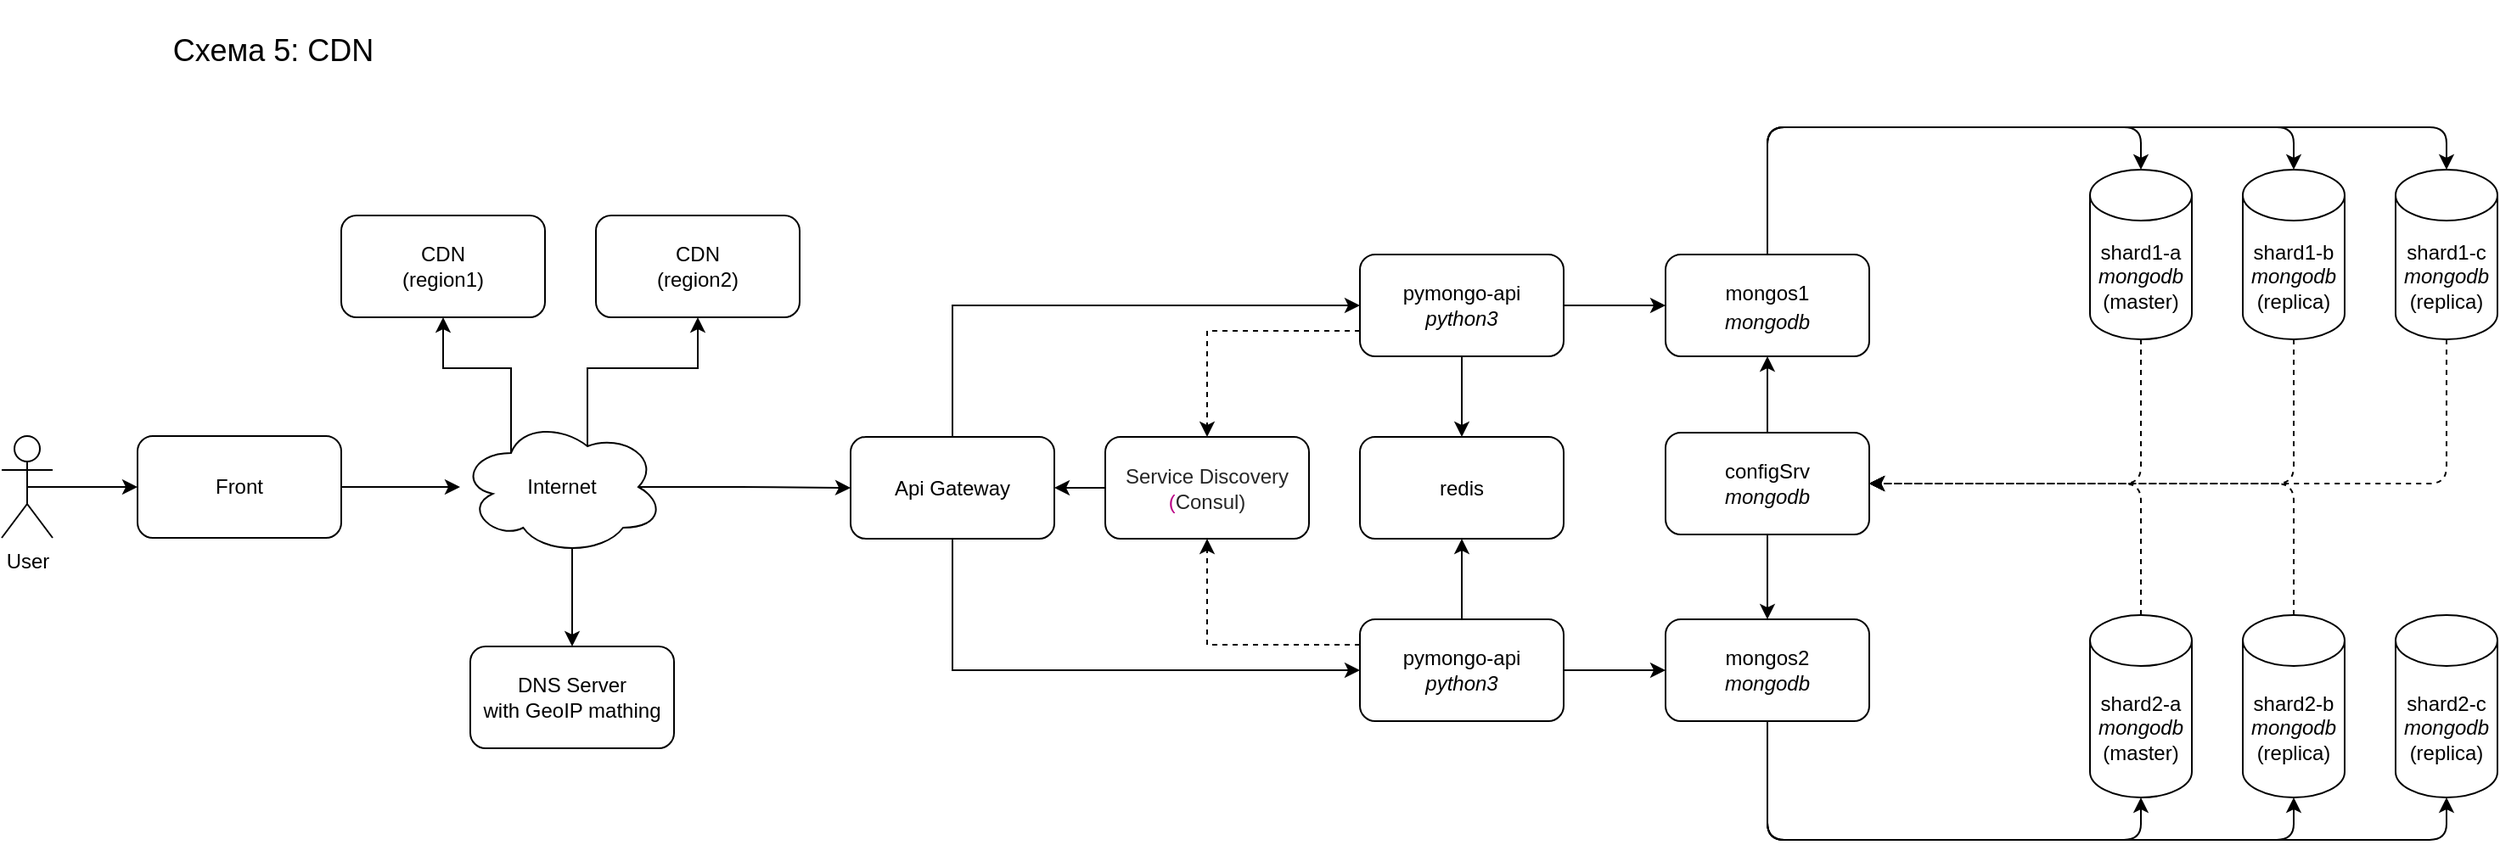<mxfile pages="2">
    <diagram id="isS5LTfEV-B5i4dPdamE" name="map5">
        <mxGraphModel dx="2357" dy="1766" grid="1" gridSize="10" guides="1" tooltips="1" connect="1" arrows="1" fold="1" page="1" pageScale="1" pageWidth="1654" pageHeight="1169" math="0" shadow="0">
            <root>
                <mxCell id="0"/>
                <mxCell id="1" parent="0"/>
                <mxCell id="21" style="edgeStyle=orthogonalEdgeStyle;html=1;entryX=1;entryY=0.5;entryDx=0;entryDy=0;dashed=1;exitX=0.5;exitY=0;exitDx=0;exitDy=0;exitPerimeter=0;" parent="1" source="26" target="30" edge="1">
                    <mxGeometry relative="1" as="geometry">
                        <mxPoint x="550" y="-877.5" as="sourcePoint"/>
                        <Array as="points">
                            <mxPoint x="500" y="-810"/>
                        </Array>
                    </mxGeometry>
                </mxCell>
                <mxCell id="22" style="edgeStyle=orthogonalEdgeStyle;html=1;entryX=1;entryY=0.5;entryDx=0;entryDy=0;dashed=1;exitX=0.5;exitY=1;exitDx=0;exitDy=0;exitPerimeter=0;" parent="1" source="25" target="30" edge="1">
                    <mxGeometry relative="1" as="geometry">
                        <mxPoint x="620" y="-1161.5" as="sourcePoint"/>
                        <Array as="points">
                            <mxPoint x="500" y="-810"/>
                        </Array>
                    </mxGeometry>
                </mxCell>
                <mxCell id="23" style="edgeStyle=orthogonalEdgeStyle;rounded=0;orthogonalLoop=1;jettySize=auto;html=1;exitX=1;exitY=0.5;exitDx=0;exitDy=0;entryX=0;entryY=0.5;entryDx=0;entryDy=0;" parent="1" source="24" edge="1">
                    <mxGeometry relative="1" as="geometry">
                        <mxPoint x="220" y="-915" as="targetPoint"/>
                    </mxGeometry>
                </mxCell>
                <mxCell id="47" style="edgeStyle=none;html=1;" parent="1" source="24" target="46" edge="1">
                    <mxGeometry relative="1" as="geometry"/>
                </mxCell>
                <mxCell id="55" style="edgeStyle=orthogonalEdgeStyle;rounded=0;html=1;exitX=0;exitY=0.75;exitDx=0;exitDy=0;entryX=0.5;entryY=0;entryDx=0;entryDy=0;dashed=1;" parent="1" source="24" target="49" edge="1">
                    <mxGeometry relative="1" as="geometry"/>
                </mxCell>
                <mxCell id="24" value="pymongo-api&lt;br&gt;&lt;i&gt;python3&lt;/i&gt;" style="rounded=1;whiteSpace=wrap;html=1;" parent="1" vertex="1">
                    <mxGeometry x="40" y="-945" width="120" height="60" as="geometry"/>
                </mxCell>
                <mxCell id="25" value="shard1-a&lt;br&gt;&lt;i&gt;mongodb&lt;/i&gt;&lt;br&gt;(master)" style="shape=cylinder3;whiteSpace=wrap;html=1;boundedLbl=1;backgroundOutline=1;size=15;" parent="1" vertex="1">
                    <mxGeometry x="470" y="-995" width="60" height="100" as="geometry"/>
                </mxCell>
                <mxCell id="26" value="shard2-a&lt;br&gt;&lt;i style=&quot;border-color: var(--border-color);&quot;&gt;mongodb&lt;br&gt;&lt;span style=&quot;font-style: normal;&quot;&gt;(master)&lt;/span&gt;&lt;br&gt;&lt;/i&gt;" style="shape=cylinder3;whiteSpace=wrap;html=1;boundedLbl=1;backgroundOutline=1;size=15;" parent="1" vertex="1">
                    <mxGeometry x="470" y="-732.5" width="60" height="107.5" as="geometry"/>
                </mxCell>
                <mxCell id="29" style="edgeStyle=orthogonalEdgeStyle;rounded=0;orthogonalLoop=1;jettySize=auto;html=1;" parent="1" source="30" target="31" edge="1">
                    <mxGeometry relative="1" as="geometry">
                        <mxPoint x="280" y="-945" as="targetPoint"/>
                        <Array as="points">
                            <mxPoint x="280" y="-860"/>
                            <mxPoint x="280" y="-860"/>
                        </Array>
                    </mxGeometry>
                </mxCell>
                <mxCell id="60" style="edgeStyle=orthogonalEdgeStyle;rounded=0;html=1;exitX=0.5;exitY=1;exitDx=0;exitDy=0;entryX=0.5;entryY=0;entryDx=0;entryDy=0;" parent="1" source="30" target="57" edge="1">
                    <mxGeometry relative="1" as="geometry"/>
                </mxCell>
                <mxCell id="30" value="configSrv&lt;br&gt;&lt;i style=&quot;border-color: var(--border-color);&quot;&gt;mongodb&lt;/i&gt;" style="rounded=1;whiteSpace=wrap;html=1;" parent="1" vertex="1">
                    <mxGeometry x="220" y="-840" width="120" height="60" as="geometry"/>
                </mxCell>
                <mxCell id="65" style="edgeStyle=orthogonalEdgeStyle;rounded=1;html=1;exitX=0.5;exitY=0;exitDx=0;exitDy=0;entryX=0.5;entryY=0;entryDx=0;entryDy=0;entryPerimeter=0;" parent="1" source="31" target="25" edge="1">
                    <mxGeometry relative="1" as="geometry">
                        <Array as="points">
                            <mxPoint x="280" y="-1020"/>
                            <mxPoint x="500" y="-1020"/>
                        </Array>
                    </mxGeometry>
                </mxCell>
                <mxCell id="66" style="edgeStyle=orthogonalEdgeStyle;rounded=1;html=1;exitX=0.5;exitY=0;exitDx=0;exitDy=0;entryX=0.5;entryY=0;entryDx=0;entryDy=0;entryPerimeter=0;" parent="1" source="31" target="32" edge="1">
                    <mxGeometry relative="1" as="geometry">
                        <Array as="points">
                            <mxPoint x="280" y="-1020"/>
                            <mxPoint x="590" y="-1020"/>
                        </Array>
                    </mxGeometry>
                </mxCell>
                <mxCell id="67" style="edgeStyle=orthogonalEdgeStyle;rounded=1;html=1;exitX=0.5;exitY=0;exitDx=0;exitDy=0;entryX=0.5;entryY=0;entryDx=0;entryDy=0;entryPerimeter=0;" parent="1" source="31" target="33" edge="1">
                    <mxGeometry relative="1" as="geometry">
                        <Array as="points">
                            <mxPoint x="280" y="-1020"/>
                            <mxPoint x="680" y="-1020"/>
                        </Array>
                    </mxGeometry>
                </mxCell>
                <mxCell id="31" value="&lt;div style=&quot;background-color: rgb(255, 255, 255); line-height: 20px;&quot;&gt;&lt;font style=&quot;font-size: 12px;&quot;&gt;mongos1&lt;/font&gt;&lt;/div&gt;&lt;i style=&quot;border-color: var(--border-color);&quot;&gt;&lt;font style=&quot;font-size: 12px;&quot;&gt;mongodb&lt;/font&gt;&lt;/i&gt;" style="rounded=1;whiteSpace=wrap;html=1;" parent="1" vertex="1">
                    <mxGeometry x="220" y="-945" width="120" height="60" as="geometry"/>
                </mxCell>
                <mxCell id="61" style="edgeStyle=orthogonalEdgeStyle;rounded=1;html=1;exitX=0.5;exitY=1;exitDx=0;exitDy=0;exitPerimeter=0;entryX=1;entryY=0.5;entryDx=0;entryDy=0;dashed=1;" parent="1" source="32" target="30" edge="1">
                    <mxGeometry relative="1" as="geometry"/>
                </mxCell>
                <mxCell id="32" value="shard1-b&lt;br&gt;&lt;i&gt;mongodb&lt;/i&gt;&lt;br&gt;(replica)" style="shape=cylinder3;whiteSpace=wrap;html=1;boundedLbl=1;backgroundOutline=1;size=15;" parent="1" vertex="1">
                    <mxGeometry x="560" y="-995" width="60" height="100" as="geometry"/>
                </mxCell>
                <mxCell id="62" style="edgeStyle=orthogonalEdgeStyle;rounded=1;html=1;exitX=0.5;exitY=1;exitDx=0;exitDy=0;exitPerimeter=0;entryX=1;entryY=0.5;entryDx=0;entryDy=0;dashed=1;" parent="1" source="33" target="30" edge="1">
                    <mxGeometry relative="1" as="geometry"/>
                </mxCell>
                <mxCell id="33" value="shard1-c&lt;br&gt;&lt;i&gt;mongodb&lt;br&gt;&lt;/i&gt;(replica)&lt;i&gt;&lt;br&gt;&lt;/i&gt;" style="shape=cylinder3;whiteSpace=wrap;html=1;boundedLbl=1;backgroundOutline=1;size=15;" parent="1" vertex="1">
                    <mxGeometry x="650" y="-995" width="60" height="100" as="geometry"/>
                </mxCell>
                <mxCell id="63" style="edgeStyle=orthogonalEdgeStyle;rounded=1;html=1;exitX=0.5;exitY=0;exitDx=0;exitDy=0;exitPerimeter=0;entryX=1;entryY=0.5;entryDx=0;entryDy=0;dashed=1;" parent="1" source="36" target="30" edge="1">
                    <mxGeometry relative="1" as="geometry"/>
                </mxCell>
                <mxCell id="36" value="shard2-b&lt;br&gt;&lt;i style=&quot;border-color: var(--border-color);&quot;&gt;mongodb&lt;br&gt;&lt;span style=&quot;font-style: normal;&quot;&gt;(replica)&lt;/span&gt;&lt;br&gt;&lt;/i&gt;" style="shape=cylinder3;whiteSpace=wrap;html=1;boundedLbl=1;backgroundOutline=1;size=15;" parent="1" vertex="1">
                    <mxGeometry x="560" y="-732.5" width="60" height="107.5" as="geometry"/>
                </mxCell>
                <mxCell id="37" value="shard2-c&lt;br&gt;&lt;i style=&quot;border-color: var(--border-color);&quot;&gt;mongodb&lt;br&gt;&lt;span style=&quot;font-style: normal;&quot;&gt;(replica)&lt;/span&gt;&lt;br&gt;&lt;/i&gt;" style="shape=cylinder3;whiteSpace=wrap;html=1;boundedLbl=1;backgroundOutline=1;size=15;" parent="1" vertex="1">
                    <mxGeometry x="650" y="-732.5" width="60" height="107.5" as="geometry"/>
                </mxCell>
                <mxCell id="45" value="Схема 5: CDN" style="text;html=1;strokeColor=none;fillColor=none;align=center;verticalAlign=middle;whiteSpace=wrap;rounded=0;fontFamily=Helvetica;fontSize=18;" parent="1" vertex="1">
                    <mxGeometry x="-760" y="-1095" width="320" height="60" as="geometry"/>
                </mxCell>
                <mxCell id="46" value="redis" style="rounded=1;whiteSpace=wrap;html=1;" parent="1" vertex="1">
                    <mxGeometry x="40" y="-837.5" width="120" height="60" as="geometry"/>
                </mxCell>
                <mxCell id="52" style="edgeStyle=orthogonalEdgeStyle;html=1;exitX=0.5;exitY=1;exitDx=0;exitDy=0;rounded=0;entryX=0;entryY=0.5;entryDx=0;entryDy=0;" parent="1" source="48" target="50" edge="1">
                    <mxGeometry relative="1" as="geometry"/>
                </mxCell>
                <mxCell id="53" style="edgeStyle=orthogonalEdgeStyle;rounded=0;html=1;exitX=0.5;exitY=0;exitDx=0;exitDy=0;entryX=0;entryY=0.5;entryDx=0;entryDy=0;" parent="1" source="48" target="24" edge="1">
                    <mxGeometry relative="1" as="geometry"/>
                </mxCell>
                <mxCell id="48" value="Api Gateway" style="rounded=1;whiteSpace=wrap;html=1;" parent="1" vertex="1">
                    <mxGeometry x="-260" y="-837.5" width="120" height="60" as="geometry"/>
                </mxCell>
                <mxCell id="56" style="edgeStyle=orthogonalEdgeStyle;rounded=0;html=1;exitX=0;exitY=0.5;exitDx=0;exitDy=0;entryX=1;entryY=0.5;entryDx=0;entryDy=0;" parent="1" source="49" target="48" edge="1">
                    <mxGeometry relative="1" as="geometry"/>
                </mxCell>
                <mxCell id="49" value="&lt;span style=&quot;color: rgba(0, 0, 0, 0.85); font-family: &amp;quot;YS Text&amp;quot;, sans-serif; white-space-collapse: preserve; background-color: rgb(255, 255, 255);&quot;&gt;Service Discovery&lt;/span&gt;&lt;div&gt;&lt;font color=&quot;rgba(0, 0, 0, 0.85)&quot; face=&quot;YS Text, sans-serif&quot;&gt;&lt;span style=&quot;white-space-collapse: preserve; background-color: rgb(255, 255, 255);&quot;&gt;(&lt;/span&gt;&lt;/font&gt;&lt;span style=&quot;background-color: rgb(255, 255, 255); color: rgba(0, 0, 0, 0.85); font-family: &amp;quot;YS Text&amp;quot;, sans-serif; white-space-collapse: preserve;&quot;&gt;Consul&lt;/span&gt;&lt;span style=&quot;background-color: rgb(255, 255, 255); white-space-collapse: preserve; color: rgba(0, 0, 0, 0.85); font-family: &amp;quot;YS Text&amp;quot;, sans-serif;&quot;&gt;)&lt;/span&gt;&lt;/div&gt;" style="rounded=1;whiteSpace=wrap;html=1;align=center;fontSize=12;" parent="1" vertex="1">
                    <mxGeometry x="-110" y="-837.5" width="120" height="60" as="geometry"/>
                </mxCell>
                <mxCell id="51" style="edgeStyle=none;html=1;exitX=0.5;exitY=0;exitDx=0;exitDy=0;entryX=0.5;entryY=1;entryDx=0;entryDy=0;" parent="1" source="50" target="46" edge="1">
                    <mxGeometry relative="1" as="geometry"/>
                </mxCell>
                <mxCell id="54" style="edgeStyle=orthogonalEdgeStyle;rounded=0;html=1;exitX=0;exitY=0.25;exitDx=0;exitDy=0;entryX=0.5;entryY=1;entryDx=0;entryDy=0;dashed=1;" parent="1" source="50" target="49" edge="1">
                    <mxGeometry relative="1" as="geometry"/>
                </mxCell>
                <mxCell id="58" style="edgeStyle=orthogonalEdgeStyle;rounded=0;html=1;exitX=1;exitY=0.5;exitDx=0;exitDy=0;entryX=0;entryY=0.5;entryDx=0;entryDy=0;" parent="1" source="50" target="57" edge="1">
                    <mxGeometry relative="1" as="geometry"/>
                </mxCell>
                <mxCell id="50" value="pymongo-api&lt;br&gt;&lt;i&gt;python3&lt;/i&gt;" style="rounded=1;whiteSpace=wrap;html=1;" parent="1" vertex="1">
                    <mxGeometry x="40" y="-730" width="120" height="60" as="geometry"/>
                </mxCell>
                <mxCell id="68" style="edgeStyle=orthogonalEdgeStyle;rounded=1;html=1;exitX=0.5;exitY=1;exitDx=0;exitDy=0;entryX=0.5;entryY=1;entryDx=0;entryDy=0;entryPerimeter=0;" parent="1" source="57" target="26" edge="1">
                    <mxGeometry relative="1" as="geometry">
                        <Array as="points">
                            <mxPoint x="280" y="-600"/>
                            <mxPoint x="500" y="-600"/>
                        </Array>
                    </mxGeometry>
                </mxCell>
                <mxCell id="69" style="edgeStyle=orthogonalEdgeStyle;rounded=1;html=1;exitX=0.5;exitY=1;exitDx=0;exitDy=0;entryX=0.5;entryY=1;entryDx=0;entryDy=0;entryPerimeter=0;" parent="1" source="57" target="36" edge="1">
                    <mxGeometry relative="1" as="geometry">
                        <Array as="points">
                            <mxPoint x="280" y="-600"/>
                            <mxPoint x="590" y="-600"/>
                        </Array>
                    </mxGeometry>
                </mxCell>
                <mxCell id="70" style="edgeStyle=orthogonalEdgeStyle;rounded=1;html=1;exitX=0.5;exitY=1;exitDx=0;exitDy=0;entryX=0.5;entryY=1;entryDx=0;entryDy=0;entryPerimeter=0;" parent="1" source="57" target="37" edge="1">
                    <mxGeometry relative="1" as="geometry">
                        <Array as="points">
                            <mxPoint x="280" y="-600"/>
                            <mxPoint x="680" y="-600"/>
                        </Array>
                    </mxGeometry>
                </mxCell>
                <mxCell id="57" value="&lt;span style=&quot;border-color: var(--border-color);&quot;&gt;&lt;span style=&quot;background-color: rgb(255, 255, 255);&quot;&gt;mongos2&lt;br&gt;&lt;/span&gt;&lt;i&gt;mongodb&lt;/i&gt;&lt;/span&gt;" style="rounded=1;whiteSpace=wrap;html=1;" parent="1" vertex="1">
                    <mxGeometry x="220" y="-730" width="120" height="60" as="geometry"/>
                </mxCell>
                <mxCell id="71" style="edgeStyle=orthogonalEdgeStyle;rounded=0;orthogonalLoop=1;jettySize=auto;html=1;exitX=0.5;exitY=0.5;exitDx=0;exitDy=0;exitPerimeter=0;" parent="1" source="72" target="74" edge="1">
                    <mxGeometry relative="1" as="geometry"/>
                </mxCell>
                <mxCell id="72" value="User" style="shape=umlActor;verticalLabelPosition=bottom;verticalAlign=top;html=1;outlineConnect=0;" parent="1" vertex="1">
                    <mxGeometry x="-760" y="-838" width="30" height="60" as="geometry"/>
                </mxCell>
                <mxCell id="73" style="edgeStyle=orthogonalEdgeStyle;rounded=0;orthogonalLoop=1;jettySize=auto;html=1;exitX=1;exitY=0.5;exitDx=0;exitDy=0;" parent="1" source="74" target="79" edge="1">
                    <mxGeometry relative="1" as="geometry"/>
                </mxCell>
                <mxCell id="74" value="Front" style="rounded=1;whiteSpace=wrap;html=1;" parent="1" vertex="1">
                    <mxGeometry x="-680" y="-838" width="120" height="60" as="geometry"/>
                </mxCell>
                <mxCell id="75" value="CDN&lt;div&gt;(region1)&lt;/div&gt;" style="rounded=1;whiteSpace=wrap;html=1;" parent="1" vertex="1">
                    <mxGeometry x="-560" y="-968" width="120" height="60" as="geometry"/>
                </mxCell>
                <mxCell id="76" value="CDN&lt;div&gt;(region2)&lt;/div&gt;" style="rounded=1;whiteSpace=wrap;html=1;" parent="1" vertex="1">
                    <mxGeometry x="-410" y="-968" width="120" height="60" as="geometry"/>
                </mxCell>
                <mxCell id="77" style="edgeStyle=orthogonalEdgeStyle;rounded=0;orthogonalLoop=1;jettySize=auto;html=1;exitX=0.25;exitY=0.25;exitDx=0;exitDy=0;exitPerimeter=0;" parent="1" source="79" target="75" edge="1">
                    <mxGeometry relative="1" as="geometry"/>
                </mxCell>
                <mxCell id="78" style="edgeStyle=orthogonalEdgeStyle;rounded=0;orthogonalLoop=1;jettySize=auto;html=1;exitX=0.625;exitY=0.2;exitDx=0;exitDy=0;exitPerimeter=0;" parent="1" source="79" target="76" edge="1">
                    <mxGeometry relative="1" as="geometry"/>
                </mxCell>
                <mxCell id="82" style="edgeStyle=orthogonalEdgeStyle;html=1;exitX=0.875;exitY=0.5;exitDx=0;exitDy=0;exitPerimeter=0;" parent="1" source="79" target="48" edge="1">
                    <mxGeometry relative="1" as="geometry"/>
                </mxCell>
                <mxCell id="79" value="Internet" style="ellipse;shape=cloud;whiteSpace=wrap;html=1;" parent="1" vertex="1">
                    <mxGeometry x="-490" y="-848" width="120" height="80" as="geometry"/>
                </mxCell>
                <mxCell id="80" value="DNS Server&lt;div&gt;with GeoIP mathing&lt;/div&gt;" style="rounded=1;whiteSpace=wrap;html=1;" parent="1" vertex="1">
                    <mxGeometry x="-484" y="-714" width="120" height="60" as="geometry"/>
                </mxCell>
                <mxCell id="81" style="edgeStyle=orthogonalEdgeStyle;rounded=0;orthogonalLoop=1;jettySize=auto;html=1;exitX=0.5;exitY=0;exitDx=0;exitDy=0;entryX=0.55;entryY=0.95;entryDx=0;entryDy=0;entryPerimeter=0;startArrow=classic;startFill=1;endArrow=none;endFill=0;" parent="1" source="80" target="79" edge="1">
                    <mxGeometry relative="1" as="geometry"/>
                </mxCell>
            </root>
        </mxGraphModel>
    </diagram>
</mxfile>